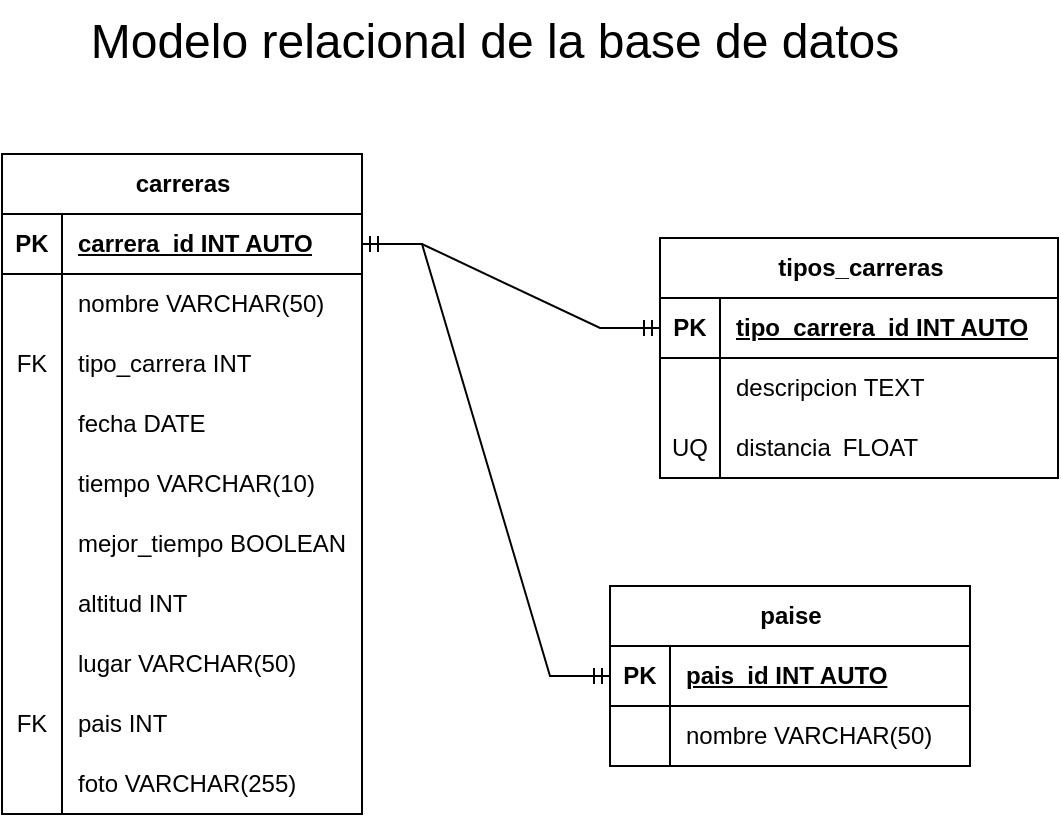 <mxfile version="24.3.1" type="device">
  <diagram id="Hg7peb3fJndicQtZQs90" name="CarrerasModeloRelacionalBD">
    <mxGraphModel dx="1119" dy="1008" grid="0" gridSize="10" guides="1" tooltips="1" connect="1" arrows="1" fold="1" page="0" pageScale="1" pageWidth="827" pageHeight="1169" math="0" shadow="0">
      <root>
        <mxCell id="0" />
        <mxCell id="1" parent="0" />
        <mxCell id="Xbmg2x7keYGXNbOKn_wo-1" value="carreras" style="shape=table;startSize=30;container=1;collapsible=1;childLayout=tableLayout;fixedRows=1;rowLines=0;fontStyle=1;align=center;resizeLast=1;html=1;" vertex="1" parent="1">
          <mxGeometry x="-99" y="21" width="180" height="330" as="geometry" />
        </mxCell>
        <mxCell id="Xbmg2x7keYGXNbOKn_wo-2" value="" style="shape=tableRow;horizontal=0;startSize=0;swimlaneHead=0;swimlaneBody=0;fillColor=none;collapsible=0;dropTarget=0;points=[[0,0.5],[1,0.5]];portConstraint=eastwest;top=0;left=0;right=0;bottom=1;" vertex="1" parent="Xbmg2x7keYGXNbOKn_wo-1">
          <mxGeometry y="30" width="180" height="30" as="geometry" />
        </mxCell>
        <mxCell id="Xbmg2x7keYGXNbOKn_wo-3" value="PK" style="shape=partialRectangle;connectable=0;fillColor=none;top=0;left=0;bottom=0;right=0;fontStyle=1;overflow=hidden;whiteSpace=wrap;html=1;" vertex="1" parent="Xbmg2x7keYGXNbOKn_wo-2">
          <mxGeometry width="30" height="30" as="geometry">
            <mxRectangle width="30" height="30" as="alternateBounds" />
          </mxGeometry>
        </mxCell>
        <mxCell id="Xbmg2x7keYGXNbOKn_wo-4" value="carrera_id INT AUTO" style="shape=partialRectangle;connectable=0;fillColor=none;top=0;left=0;bottom=0;right=0;align=left;spacingLeft=6;fontStyle=5;overflow=hidden;whiteSpace=wrap;html=1;" vertex="1" parent="Xbmg2x7keYGXNbOKn_wo-2">
          <mxGeometry x="30" width="150" height="30" as="geometry">
            <mxRectangle width="150" height="30" as="alternateBounds" />
          </mxGeometry>
        </mxCell>
        <mxCell id="Xbmg2x7keYGXNbOKn_wo-5" value="" style="shape=tableRow;horizontal=0;startSize=0;swimlaneHead=0;swimlaneBody=0;fillColor=none;collapsible=0;dropTarget=0;points=[[0,0.5],[1,0.5]];portConstraint=eastwest;top=0;left=0;right=0;bottom=0;" vertex="1" parent="Xbmg2x7keYGXNbOKn_wo-1">
          <mxGeometry y="60" width="180" height="30" as="geometry" />
        </mxCell>
        <mxCell id="Xbmg2x7keYGXNbOKn_wo-6" value="" style="shape=partialRectangle;connectable=0;fillColor=none;top=0;left=0;bottom=0;right=0;editable=1;overflow=hidden;whiteSpace=wrap;html=1;" vertex="1" parent="Xbmg2x7keYGXNbOKn_wo-5">
          <mxGeometry width="30" height="30" as="geometry">
            <mxRectangle width="30" height="30" as="alternateBounds" />
          </mxGeometry>
        </mxCell>
        <mxCell id="Xbmg2x7keYGXNbOKn_wo-7" value="nombre VARCHAR(50)" style="shape=partialRectangle;connectable=0;fillColor=none;top=0;left=0;bottom=0;right=0;align=left;spacingLeft=6;overflow=hidden;whiteSpace=wrap;html=1;" vertex="1" parent="Xbmg2x7keYGXNbOKn_wo-5">
          <mxGeometry x="30" width="150" height="30" as="geometry">
            <mxRectangle width="150" height="30" as="alternateBounds" />
          </mxGeometry>
        </mxCell>
        <mxCell id="Xbmg2x7keYGXNbOKn_wo-8" value="" style="shape=tableRow;horizontal=0;startSize=0;swimlaneHead=0;swimlaneBody=0;fillColor=none;collapsible=0;dropTarget=0;points=[[0,0.5],[1,0.5]];portConstraint=eastwest;top=0;left=0;right=0;bottom=0;" vertex="1" parent="Xbmg2x7keYGXNbOKn_wo-1">
          <mxGeometry y="90" width="180" height="30" as="geometry" />
        </mxCell>
        <mxCell id="Xbmg2x7keYGXNbOKn_wo-9" value="FK" style="shape=partialRectangle;connectable=0;fillColor=none;top=0;left=0;bottom=0;right=0;editable=1;overflow=hidden;whiteSpace=wrap;html=1;" vertex="1" parent="Xbmg2x7keYGXNbOKn_wo-8">
          <mxGeometry width="30" height="30" as="geometry">
            <mxRectangle width="30" height="30" as="alternateBounds" />
          </mxGeometry>
        </mxCell>
        <mxCell id="Xbmg2x7keYGXNbOKn_wo-10" value="tipo_carrera INT" style="shape=partialRectangle;connectable=0;fillColor=none;top=0;left=0;bottom=0;right=0;align=left;spacingLeft=6;overflow=hidden;whiteSpace=wrap;html=1;" vertex="1" parent="Xbmg2x7keYGXNbOKn_wo-8">
          <mxGeometry x="30" width="150" height="30" as="geometry">
            <mxRectangle width="150" height="30" as="alternateBounds" />
          </mxGeometry>
        </mxCell>
        <mxCell id="Xbmg2x7keYGXNbOKn_wo-11" value="" style="shape=tableRow;horizontal=0;startSize=0;swimlaneHead=0;swimlaneBody=0;fillColor=none;collapsible=0;dropTarget=0;points=[[0,0.5],[1,0.5]];portConstraint=eastwest;top=0;left=0;right=0;bottom=0;" vertex="1" parent="Xbmg2x7keYGXNbOKn_wo-1">
          <mxGeometry y="120" width="180" height="30" as="geometry" />
        </mxCell>
        <mxCell id="Xbmg2x7keYGXNbOKn_wo-12" value="" style="shape=partialRectangle;connectable=0;fillColor=none;top=0;left=0;bottom=0;right=0;editable=1;overflow=hidden;whiteSpace=wrap;html=1;" vertex="1" parent="Xbmg2x7keYGXNbOKn_wo-11">
          <mxGeometry width="30" height="30" as="geometry">
            <mxRectangle width="30" height="30" as="alternateBounds" />
          </mxGeometry>
        </mxCell>
        <mxCell id="Xbmg2x7keYGXNbOKn_wo-13" value="fecha DATE" style="shape=partialRectangle;connectable=0;fillColor=none;top=0;left=0;bottom=0;right=0;align=left;spacingLeft=6;overflow=hidden;whiteSpace=wrap;html=1;" vertex="1" parent="Xbmg2x7keYGXNbOKn_wo-11">
          <mxGeometry x="30" width="150" height="30" as="geometry">
            <mxRectangle width="150" height="30" as="alternateBounds" />
          </mxGeometry>
        </mxCell>
        <mxCell id="Xbmg2x7keYGXNbOKn_wo-14" value="" style="shape=tableRow;horizontal=0;startSize=0;swimlaneHead=0;swimlaneBody=0;fillColor=none;collapsible=0;dropTarget=0;points=[[0,0.5],[1,0.5]];portConstraint=eastwest;top=0;left=0;right=0;bottom=0;" vertex="1" parent="Xbmg2x7keYGXNbOKn_wo-1">
          <mxGeometry y="150" width="180" height="30" as="geometry" />
        </mxCell>
        <mxCell id="Xbmg2x7keYGXNbOKn_wo-15" value="" style="shape=partialRectangle;connectable=0;fillColor=none;top=0;left=0;bottom=0;right=0;editable=1;overflow=hidden;whiteSpace=wrap;html=1;" vertex="1" parent="Xbmg2x7keYGXNbOKn_wo-14">
          <mxGeometry width="30" height="30" as="geometry">
            <mxRectangle width="30" height="30" as="alternateBounds" />
          </mxGeometry>
        </mxCell>
        <mxCell id="Xbmg2x7keYGXNbOKn_wo-16" value="tiempo VARCHAR(10)" style="shape=partialRectangle;connectable=0;fillColor=none;top=0;left=0;bottom=0;right=0;align=left;spacingLeft=6;overflow=hidden;whiteSpace=wrap;html=1;" vertex="1" parent="Xbmg2x7keYGXNbOKn_wo-14">
          <mxGeometry x="30" width="150" height="30" as="geometry">
            <mxRectangle width="150" height="30" as="alternateBounds" />
          </mxGeometry>
        </mxCell>
        <mxCell id="Xbmg2x7keYGXNbOKn_wo-17" value="" style="shape=tableRow;horizontal=0;startSize=0;swimlaneHead=0;swimlaneBody=0;fillColor=none;collapsible=0;dropTarget=0;points=[[0,0.5],[1,0.5]];portConstraint=eastwest;top=0;left=0;right=0;bottom=0;" vertex="1" parent="Xbmg2x7keYGXNbOKn_wo-1">
          <mxGeometry y="180" width="180" height="30" as="geometry" />
        </mxCell>
        <mxCell id="Xbmg2x7keYGXNbOKn_wo-18" value="" style="shape=partialRectangle;connectable=0;fillColor=none;top=0;left=0;bottom=0;right=0;editable=1;overflow=hidden;whiteSpace=wrap;html=1;" vertex="1" parent="Xbmg2x7keYGXNbOKn_wo-17">
          <mxGeometry width="30" height="30" as="geometry">
            <mxRectangle width="30" height="30" as="alternateBounds" />
          </mxGeometry>
        </mxCell>
        <mxCell id="Xbmg2x7keYGXNbOKn_wo-19" value="mejor_tiempo BOOLEAN" style="shape=partialRectangle;connectable=0;fillColor=none;top=0;left=0;bottom=0;right=0;align=left;spacingLeft=6;overflow=hidden;whiteSpace=wrap;html=1;" vertex="1" parent="Xbmg2x7keYGXNbOKn_wo-17">
          <mxGeometry x="30" width="150" height="30" as="geometry">
            <mxRectangle width="150" height="30" as="alternateBounds" />
          </mxGeometry>
        </mxCell>
        <mxCell id="Xbmg2x7keYGXNbOKn_wo-20" value="" style="shape=tableRow;horizontal=0;startSize=0;swimlaneHead=0;swimlaneBody=0;fillColor=none;collapsible=0;dropTarget=0;points=[[0,0.5],[1,0.5]];portConstraint=eastwest;top=0;left=0;right=0;bottom=0;" vertex="1" parent="Xbmg2x7keYGXNbOKn_wo-1">
          <mxGeometry y="210" width="180" height="30" as="geometry" />
        </mxCell>
        <mxCell id="Xbmg2x7keYGXNbOKn_wo-21" value="" style="shape=partialRectangle;connectable=0;fillColor=none;top=0;left=0;bottom=0;right=0;editable=1;overflow=hidden;whiteSpace=wrap;html=1;" vertex="1" parent="Xbmg2x7keYGXNbOKn_wo-20">
          <mxGeometry width="30" height="30" as="geometry">
            <mxRectangle width="30" height="30" as="alternateBounds" />
          </mxGeometry>
        </mxCell>
        <mxCell id="Xbmg2x7keYGXNbOKn_wo-22" value="altitud INT" style="shape=partialRectangle;connectable=0;fillColor=none;top=0;left=0;bottom=0;right=0;align=left;spacingLeft=6;overflow=hidden;whiteSpace=wrap;html=1;" vertex="1" parent="Xbmg2x7keYGXNbOKn_wo-20">
          <mxGeometry x="30" width="150" height="30" as="geometry">
            <mxRectangle width="150" height="30" as="alternateBounds" />
          </mxGeometry>
        </mxCell>
        <mxCell id="Xbmg2x7keYGXNbOKn_wo-23" value="" style="shape=tableRow;horizontal=0;startSize=0;swimlaneHead=0;swimlaneBody=0;fillColor=none;collapsible=0;dropTarget=0;points=[[0,0.5],[1,0.5]];portConstraint=eastwest;top=0;left=0;right=0;bottom=0;" vertex="1" parent="Xbmg2x7keYGXNbOKn_wo-1">
          <mxGeometry y="240" width="180" height="30" as="geometry" />
        </mxCell>
        <mxCell id="Xbmg2x7keYGXNbOKn_wo-24" value="" style="shape=partialRectangle;connectable=0;fillColor=none;top=0;left=0;bottom=0;right=0;editable=1;overflow=hidden;whiteSpace=wrap;html=1;" vertex="1" parent="Xbmg2x7keYGXNbOKn_wo-23">
          <mxGeometry width="30" height="30" as="geometry">
            <mxRectangle width="30" height="30" as="alternateBounds" />
          </mxGeometry>
        </mxCell>
        <mxCell id="Xbmg2x7keYGXNbOKn_wo-25" value="lugar VARCHAR(50)" style="shape=partialRectangle;connectable=0;fillColor=none;top=0;left=0;bottom=0;right=0;align=left;spacingLeft=6;overflow=hidden;whiteSpace=wrap;html=1;" vertex="1" parent="Xbmg2x7keYGXNbOKn_wo-23">
          <mxGeometry x="30" width="150" height="30" as="geometry">
            <mxRectangle width="150" height="30" as="alternateBounds" />
          </mxGeometry>
        </mxCell>
        <mxCell id="Xbmg2x7keYGXNbOKn_wo-26" value="" style="shape=tableRow;horizontal=0;startSize=0;swimlaneHead=0;swimlaneBody=0;fillColor=none;collapsible=0;dropTarget=0;points=[[0,0.5],[1,0.5]];portConstraint=eastwest;top=0;left=0;right=0;bottom=0;" vertex="1" parent="Xbmg2x7keYGXNbOKn_wo-1">
          <mxGeometry y="270" width="180" height="30" as="geometry" />
        </mxCell>
        <mxCell id="Xbmg2x7keYGXNbOKn_wo-27" value="FK" style="shape=partialRectangle;connectable=0;fillColor=none;top=0;left=0;bottom=0;right=0;editable=1;overflow=hidden;whiteSpace=wrap;html=1;" vertex="1" parent="Xbmg2x7keYGXNbOKn_wo-26">
          <mxGeometry width="30" height="30" as="geometry">
            <mxRectangle width="30" height="30" as="alternateBounds" />
          </mxGeometry>
        </mxCell>
        <mxCell id="Xbmg2x7keYGXNbOKn_wo-28" value="pais INT" style="shape=partialRectangle;connectable=0;fillColor=none;top=0;left=0;bottom=0;right=0;align=left;spacingLeft=6;overflow=hidden;whiteSpace=wrap;html=1;" vertex="1" parent="Xbmg2x7keYGXNbOKn_wo-26">
          <mxGeometry x="30" width="150" height="30" as="geometry">
            <mxRectangle width="150" height="30" as="alternateBounds" />
          </mxGeometry>
        </mxCell>
        <mxCell id="Xbmg2x7keYGXNbOKn_wo-35" value="" style="shape=tableRow;horizontal=0;startSize=0;swimlaneHead=0;swimlaneBody=0;fillColor=none;collapsible=0;dropTarget=0;points=[[0,0.5],[1,0.5]];portConstraint=eastwest;top=0;left=0;right=0;bottom=0;" vertex="1" parent="Xbmg2x7keYGXNbOKn_wo-1">
          <mxGeometry y="300" width="180" height="30" as="geometry" />
        </mxCell>
        <mxCell id="Xbmg2x7keYGXNbOKn_wo-36" value="" style="shape=partialRectangle;connectable=0;fillColor=none;top=0;left=0;bottom=0;right=0;editable=1;overflow=hidden;whiteSpace=wrap;html=1;" vertex="1" parent="Xbmg2x7keYGXNbOKn_wo-35">
          <mxGeometry width="30" height="30" as="geometry">
            <mxRectangle width="30" height="30" as="alternateBounds" />
          </mxGeometry>
        </mxCell>
        <mxCell id="Xbmg2x7keYGXNbOKn_wo-37" value="foto VARCHAR(255)" style="shape=partialRectangle;connectable=0;fillColor=none;top=0;left=0;bottom=0;right=0;align=left;spacingLeft=6;overflow=hidden;whiteSpace=wrap;html=1;" vertex="1" parent="Xbmg2x7keYGXNbOKn_wo-35">
          <mxGeometry x="30" width="150" height="30" as="geometry">
            <mxRectangle width="150" height="30" as="alternateBounds" />
          </mxGeometry>
        </mxCell>
        <mxCell id="Xbmg2x7keYGXNbOKn_wo-38" value="tipos_carreras" style="shape=table;startSize=30;container=1;collapsible=1;childLayout=tableLayout;fixedRows=1;rowLines=0;fontStyle=1;align=center;resizeLast=1;html=1;" vertex="1" parent="1">
          <mxGeometry x="230" y="63" width="199" height="120" as="geometry" />
        </mxCell>
        <mxCell id="Xbmg2x7keYGXNbOKn_wo-39" value="" style="shape=tableRow;horizontal=0;startSize=0;swimlaneHead=0;swimlaneBody=0;fillColor=none;collapsible=0;dropTarget=0;points=[[0,0.5],[1,0.5]];portConstraint=eastwest;top=0;left=0;right=0;bottom=1;" vertex="1" parent="Xbmg2x7keYGXNbOKn_wo-38">
          <mxGeometry y="30" width="199" height="30" as="geometry" />
        </mxCell>
        <mxCell id="Xbmg2x7keYGXNbOKn_wo-40" value="PK" style="shape=partialRectangle;connectable=0;fillColor=none;top=0;left=0;bottom=0;right=0;fontStyle=1;overflow=hidden;whiteSpace=wrap;html=1;" vertex="1" parent="Xbmg2x7keYGXNbOKn_wo-39">
          <mxGeometry width="30" height="30" as="geometry">
            <mxRectangle width="30" height="30" as="alternateBounds" />
          </mxGeometry>
        </mxCell>
        <mxCell id="Xbmg2x7keYGXNbOKn_wo-41" value="tipo_carrera_id INT AUTO" style="shape=partialRectangle;connectable=0;fillColor=none;top=0;left=0;bottom=0;right=0;align=left;spacingLeft=6;fontStyle=5;overflow=hidden;whiteSpace=wrap;html=1;" vertex="1" parent="Xbmg2x7keYGXNbOKn_wo-39">
          <mxGeometry x="30" width="169" height="30" as="geometry">
            <mxRectangle width="169" height="30" as="alternateBounds" />
          </mxGeometry>
        </mxCell>
        <mxCell id="Xbmg2x7keYGXNbOKn_wo-42" value="" style="shape=tableRow;horizontal=0;startSize=0;swimlaneHead=0;swimlaneBody=0;fillColor=none;collapsible=0;dropTarget=0;points=[[0,0.5],[1,0.5]];portConstraint=eastwest;top=0;left=0;right=0;bottom=0;" vertex="1" parent="Xbmg2x7keYGXNbOKn_wo-38">
          <mxGeometry y="60" width="199" height="30" as="geometry" />
        </mxCell>
        <mxCell id="Xbmg2x7keYGXNbOKn_wo-43" value="" style="shape=partialRectangle;connectable=0;fillColor=none;top=0;left=0;bottom=0;right=0;editable=1;overflow=hidden;whiteSpace=wrap;html=1;" vertex="1" parent="Xbmg2x7keYGXNbOKn_wo-42">
          <mxGeometry width="30" height="30" as="geometry">
            <mxRectangle width="30" height="30" as="alternateBounds" />
          </mxGeometry>
        </mxCell>
        <mxCell id="Xbmg2x7keYGXNbOKn_wo-44" value="descripcion TEXT" style="shape=partialRectangle;connectable=0;fillColor=none;top=0;left=0;bottom=0;right=0;align=left;spacingLeft=6;overflow=hidden;whiteSpace=wrap;html=1;" vertex="1" parent="Xbmg2x7keYGXNbOKn_wo-42">
          <mxGeometry x="30" width="169" height="30" as="geometry">
            <mxRectangle width="169" height="30" as="alternateBounds" />
          </mxGeometry>
        </mxCell>
        <mxCell id="Xbmg2x7keYGXNbOKn_wo-45" value="" style="shape=tableRow;horizontal=0;startSize=0;swimlaneHead=0;swimlaneBody=0;fillColor=none;collapsible=0;dropTarget=0;points=[[0,0.5],[1,0.5]];portConstraint=eastwest;top=0;left=0;right=0;bottom=0;" vertex="1" parent="Xbmg2x7keYGXNbOKn_wo-38">
          <mxGeometry y="90" width="199" height="30" as="geometry" />
        </mxCell>
        <mxCell id="Xbmg2x7keYGXNbOKn_wo-46" value="UQ" style="shape=partialRectangle;connectable=0;fillColor=none;top=0;left=0;bottom=0;right=0;editable=1;overflow=hidden;whiteSpace=wrap;html=1;" vertex="1" parent="Xbmg2x7keYGXNbOKn_wo-45">
          <mxGeometry width="30" height="30" as="geometry">
            <mxRectangle width="30" height="30" as="alternateBounds" />
          </mxGeometry>
        </mxCell>
        <mxCell id="Xbmg2x7keYGXNbOKn_wo-47" value="distancia &lt;span style=&quot;white-space: pre;&quot;&gt;&#x9;&lt;/span&gt;FLOAT" style="shape=partialRectangle;connectable=0;fillColor=none;top=0;left=0;bottom=0;right=0;align=left;spacingLeft=6;overflow=hidden;whiteSpace=wrap;html=1;" vertex="1" parent="Xbmg2x7keYGXNbOKn_wo-45">
          <mxGeometry x="30" width="169" height="30" as="geometry">
            <mxRectangle width="169" height="30" as="alternateBounds" />
          </mxGeometry>
        </mxCell>
        <mxCell id="Xbmg2x7keYGXNbOKn_wo-51" value="paise" style="shape=table;startSize=30;container=1;collapsible=1;childLayout=tableLayout;fixedRows=1;rowLines=0;fontStyle=1;align=center;resizeLast=1;html=1;" vertex="1" parent="1">
          <mxGeometry x="205" y="237" width="180" height="90" as="geometry" />
        </mxCell>
        <mxCell id="Xbmg2x7keYGXNbOKn_wo-52" value="" style="shape=tableRow;horizontal=0;startSize=0;swimlaneHead=0;swimlaneBody=0;fillColor=none;collapsible=0;dropTarget=0;points=[[0,0.5],[1,0.5]];portConstraint=eastwest;top=0;left=0;right=0;bottom=1;" vertex="1" parent="Xbmg2x7keYGXNbOKn_wo-51">
          <mxGeometry y="30" width="180" height="30" as="geometry" />
        </mxCell>
        <mxCell id="Xbmg2x7keYGXNbOKn_wo-53" value="PK" style="shape=partialRectangle;connectable=0;fillColor=none;top=0;left=0;bottom=0;right=0;fontStyle=1;overflow=hidden;whiteSpace=wrap;html=1;" vertex="1" parent="Xbmg2x7keYGXNbOKn_wo-52">
          <mxGeometry width="30" height="30" as="geometry">
            <mxRectangle width="30" height="30" as="alternateBounds" />
          </mxGeometry>
        </mxCell>
        <mxCell id="Xbmg2x7keYGXNbOKn_wo-54" value="pais_id INT AUTO" style="shape=partialRectangle;connectable=0;fillColor=none;top=0;left=0;bottom=0;right=0;align=left;spacingLeft=6;fontStyle=5;overflow=hidden;whiteSpace=wrap;html=1;" vertex="1" parent="Xbmg2x7keYGXNbOKn_wo-52">
          <mxGeometry x="30" width="150" height="30" as="geometry">
            <mxRectangle width="150" height="30" as="alternateBounds" />
          </mxGeometry>
        </mxCell>
        <mxCell id="Xbmg2x7keYGXNbOKn_wo-55" value="" style="shape=tableRow;horizontal=0;startSize=0;swimlaneHead=0;swimlaneBody=0;fillColor=none;collapsible=0;dropTarget=0;points=[[0,0.5],[1,0.5]];portConstraint=eastwest;top=0;left=0;right=0;bottom=0;" vertex="1" parent="Xbmg2x7keYGXNbOKn_wo-51">
          <mxGeometry y="60" width="180" height="30" as="geometry" />
        </mxCell>
        <mxCell id="Xbmg2x7keYGXNbOKn_wo-56" value="" style="shape=partialRectangle;connectable=0;fillColor=none;top=0;left=0;bottom=0;right=0;editable=1;overflow=hidden;whiteSpace=wrap;html=1;" vertex="1" parent="Xbmg2x7keYGXNbOKn_wo-55">
          <mxGeometry width="30" height="30" as="geometry">
            <mxRectangle width="30" height="30" as="alternateBounds" />
          </mxGeometry>
        </mxCell>
        <mxCell id="Xbmg2x7keYGXNbOKn_wo-57" value="nombre VARCHAR(50)" style="shape=partialRectangle;connectable=0;fillColor=none;top=0;left=0;bottom=0;right=0;align=left;spacingLeft=6;overflow=hidden;whiteSpace=wrap;html=1;" vertex="1" parent="Xbmg2x7keYGXNbOKn_wo-55">
          <mxGeometry x="30" width="150" height="30" as="geometry">
            <mxRectangle width="150" height="30" as="alternateBounds" />
          </mxGeometry>
        </mxCell>
        <mxCell id="Xbmg2x7keYGXNbOKn_wo-61" value="" style="edgeStyle=entityRelationEdgeStyle;fontSize=12;html=1;endArrow=ERmandOne;startArrow=ERmandOne;rounded=0;entryX=0;entryY=0.5;entryDx=0;entryDy=0;exitX=1;exitY=0.5;exitDx=0;exitDy=0;" edge="1" parent="1" source="Xbmg2x7keYGXNbOKn_wo-2" target="Xbmg2x7keYGXNbOKn_wo-39">
          <mxGeometry width="100" height="100" relative="1" as="geometry">
            <mxPoint x="86" y="154" as="sourcePoint" />
            <mxPoint x="186" y="54" as="targetPoint" />
          </mxGeometry>
        </mxCell>
        <mxCell id="Xbmg2x7keYGXNbOKn_wo-62" value="" style="edgeStyle=entityRelationEdgeStyle;fontSize=12;html=1;endArrow=ERmandOne;startArrow=ERmandOne;rounded=0;exitX=1;exitY=0.5;exitDx=0;exitDy=0;" edge="1" parent="1" source="Xbmg2x7keYGXNbOKn_wo-2" target="Xbmg2x7keYGXNbOKn_wo-52">
          <mxGeometry width="100" height="100" relative="1" as="geometry">
            <mxPoint x="47" y="99" as="sourcePoint" />
            <mxPoint x="218" y="324" as="targetPoint" />
            <Array as="points">
              <mxPoint x="20" y="103" />
              <mxPoint x="50" y="100" />
            </Array>
          </mxGeometry>
        </mxCell>
        <mxCell id="Xbmg2x7keYGXNbOKn_wo-63" value="&lt;font style=&quot;font-size: 24px;&quot;&gt;Modelo relacional de la base de datos&lt;/font&gt;" style="text;html=1;align=center;verticalAlign=middle;resizable=0;points=[];autosize=1;strokeColor=none;fillColor=none;" vertex="1" parent="1">
          <mxGeometry x="-64" y="-56" width="422" height="41" as="geometry" />
        </mxCell>
      </root>
    </mxGraphModel>
  </diagram>
</mxfile>

